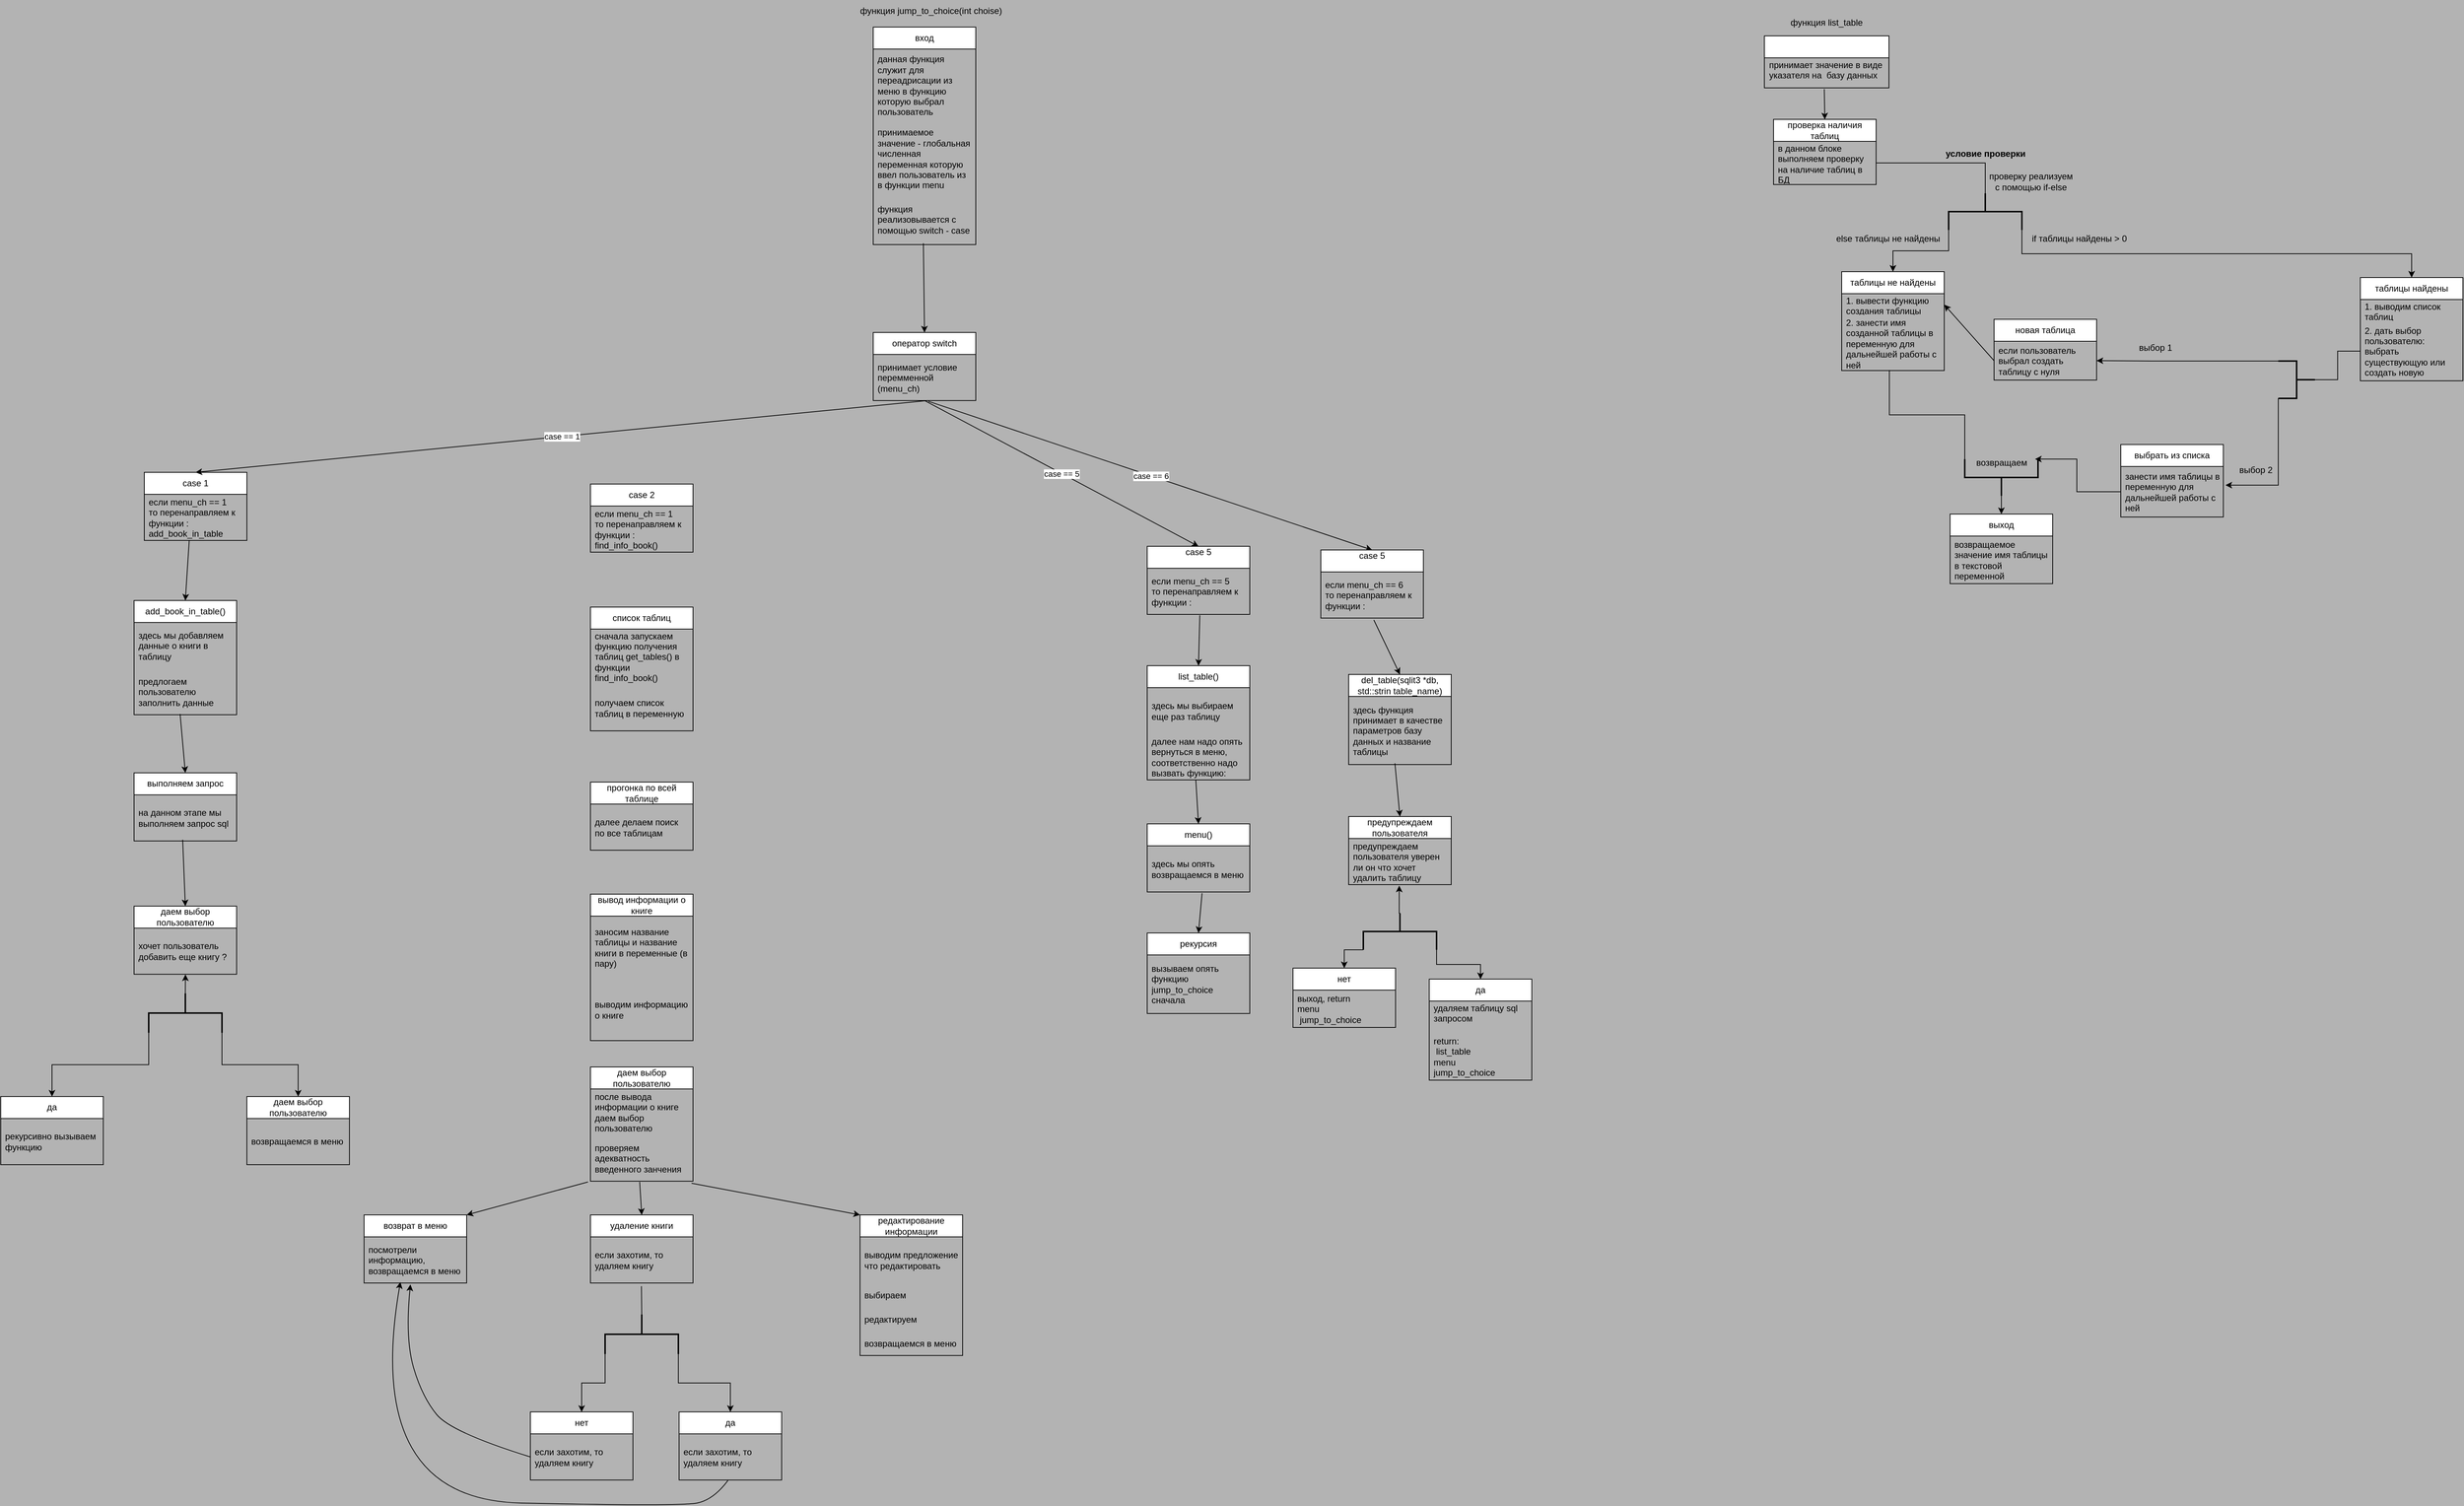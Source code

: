 <mxfile version="24.4.0" type="device">
  <diagram name="Page-1" id="5d7acffa-a066-3a61-03fe-96351882024d">
    <mxGraphModel dx="4193" dy="1455" grid="0" gridSize="10" guides="1" tooltips="1" connect="1" arrows="1" fold="1" page="0" pageScale="1" pageWidth="1100" pageHeight="850" background="#B3B3B3" math="0" shadow="0">
      <root>
        <mxCell id="0" />
        <mxCell id="1" parent="0" />
        <mxCell id="KhB3Vlkd83CNaLOpbNGe-1" value="create_table(sqlite3 *db)" style="swimlane;fontStyle=0;childLayout=stackLayout;horizontal=1;startSize=30;horizontalStack=0;resizeParent=1;resizeParentMax=0;resizeLast=0;collapsible=1;marginBottom=0;whiteSpace=wrap;html=1;strokeColor=#000000;fontColor=#FFFFFF;" parent="1" vertex="1">
          <mxGeometry x="156.5" y="2" width="170" height="71" as="geometry" />
        </mxCell>
        <mxCell id="KhB3Vlkd83CNaLOpbNGe-2" value="принимает значение в виде указателя на&amp;nbsp; базу данных&lt;div&gt;&lt;br&gt;&lt;/div&gt;" style="text;align=left;verticalAlign=middle;spacingLeft=4;spacingRight=4;overflow=hidden;points=[[0,0.5],[1,0.5]];portConstraint=eastwest;rotatable=0;whiteSpace=wrap;html=1;shadow=0;fontColor=#000000;" parent="KhB3Vlkd83CNaLOpbNGe-1" vertex="1">
          <mxGeometry y="30" width="170" height="41" as="geometry" />
        </mxCell>
        <mxCell id="L60N4qDu5yBO_N0uDxby-3" value="функция list_table" style="text;html=1;align=center;verticalAlign=middle;whiteSpace=wrap;rounded=0;fontColor=#000000;" parent="1" vertex="1">
          <mxGeometry x="147" y="-31" width="189" height="30" as="geometry" />
        </mxCell>
        <mxCell id="r_YqrAHaJlJIWSJqDCds-1" value="выход" style="swimlane;fontStyle=0;childLayout=stackLayout;horizontal=1;startSize=30;horizontalStack=0;resizeParent=1;resizeParentMax=0;resizeLast=0;collapsible=1;marginBottom=0;whiteSpace=wrap;html=1;strokeColor=#000000;" parent="1" vertex="1">
          <mxGeometry x="410" y="655" width="140" height="95" as="geometry" />
        </mxCell>
        <mxCell id="r_YqrAHaJlJIWSJqDCds-2" value="возвращаемое значение имя таблицы в текстовой переменной" style="text;align=left;verticalAlign=middle;spacingLeft=4;spacingRight=4;overflow=hidden;points=[[0,0.5],[1,0.5]];portConstraint=eastwest;rotatable=0;whiteSpace=wrap;html=1;fontColor=#000000;" parent="r_YqrAHaJlJIWSJqDCds-1" vertex="1">
          <mxGeometry y="30" width="140" height="65" as="geometry" />
        </mxCell>
        <mxCell id="r_YqrAHaJlJIWSJqDCds-6" value="проверка наличия таблиц" style="swimlane;fontStyle=0;childLayout=stackLayout;horizontal=1;startSize=30;horizontalStack=0;resizeParent=1;resizeParentMax=0;resizeLast=0;collapsible=1;marginBottom=0;whiteSpace=wrap;html=1;strokeColor=#000000;" parent="1" vertex="1">
          <mxGeometry x="169" y="116" width="140" height="89" as="geometry" />
        </mxCell>
        <mxCell id="r_YqrAHaJlJIWSJqDCds-7" value="в данном блоке выполняем проверку на наличие таблиц в БД&lt;div&gt;&lt;br&gt;&lt;div&gt;&lt;br&gt;&lt;/div&gt;&lt;/div&gt;" style="text;align=left;verticalAlign=middle;spacingLeft=4;spacingRight=4;overflow=hidden;points=[[0,0.5],[1,0.5]];portConstraint=eastwest;rotatable=0;whiteSpace=wrap;html=1;fontColor=#000000;" parent="r_YqrAHaJlJIWSJqDCds-6" vertex="1">
          <mxGeometry y="30" width="140" height="59" as="geometry" />
        </mxCell>
        <mxCell id="r_YqrAHaJlJIWSJqDCds-16" style="edgeStyle=orthogonalEdgeStyle;rounded=0;orthogonalLoop=1;jettySize=auto;html=1;exitX=1;exitY=0.5;exitDx=0;exitDy=0;" parent="r_YqrAHaJlJIWSJqDCds-6" source="r_YqrAHaJlJIWSJqDCds-7" target="r_YqrAHaJlJIWSJqDCds-7" edge="1">
          <mxGeometry relative="1" as="geometry" />
        </mxCell>
        <mxCell id="r_YqrAHaJlJIWSJqDCds-9" value="" style="endArrow=classic;html=1;rounded=0;exitX=0.481;exitY=1.041;exitDx=0;exitDy=0;exitPerimeter=0;entryX=0.5;entryY=0;entryDx=0;entryDy=0;strokeColor=#000000;" parent="1" source="KhB3Vlkd83CNaLOpbNGe-2" target="r_YqrAHaJlJIWSJqDCds-6" edge="1">
          <mxGeometry width="50" height="50" relative="1" as="geometry">
            <mxPoint x="322" y="274" as="sourcePoint" />
            <mxPoint x="372" y="224" as="targetPoint" />
          </mxGeometry>
        </mxCell>
        <mxCell id="r_YqrAHaJlJIWSJqDCds-14" style="edgeStyle=orthogonalEdgeStyle;rounded=0;orthogonalLoop=1;jettySize=auto;html=1;exitX=1;exitY=1;exitDx=0;exitDy=0;exitPerimeter=0;entryX=0.5;entryY=0;entryDx=0;entryDy=0;strokeColor=#000000;" parent="1" source="r_YqrAHaJlJIWSJqDCds-10" target="r_YqrAHaJlJIWSJqDCds-12" edge="1">
          <mxGeometry relative="1" as="geometry" />
        </mxCell>
        <mxCell id="r_YqrAHaJlJIWSJqDCds-15" value="" style="edgeStyle=orthogonalEdgeStyle;rounded=0;orthogonalLoop=1;jettySize=auto;html=1;strokeColor=#000000;verticalAlign=middle;endArrow=none;endFill=0;" parent="1" source="r_YqrAHaJlJIWSJqDCds-10" target="r_YqrAHaJlJIWSJqDCds-7" edge="1">
          <mxGeometry relative="1" as="geometry" />
        </mxCell>
        <mxCell id="r_YqrAHaJlJIWSJqDCds-21" style="edgeStyle=orthogonalEdgeStyle;rounded=0;orthogonalLoop=1;jettySize=auto;html=1;exitX=1;exitY=0;exitDx=0;exitDy=0;exitPerimeter=0;entryX=0.5;entryY=0;entryDx=0;entryDy=0;strokeColor=#000000;" parent="1" source="r_YqrAHaJlJIWSJqDCds-10" target="r_YqrAHaJlJIWSJqDCds-19" edge="1">
          <mxGeometry relative="1" as="geometry" />
        </mxCell>
        <mxCell id="r_YqrAHaJlJIWSJqDCds-10" value="" style="strokeWidth=2;html=1;shape=mxgraph.flowchart.annotation_2;align=left;labelPosition=right;pointerEvents=1;rotation=90;strokeColor=#000000;" parent="1" vertex="1">
          <mxGeometry x="433" y="192" width="50" height="100" as="geometry" />
        </mxCell>
        <mxCell id="r_YqrAHaJlJIWSJqDCds-12" value="таблицы не найдены" style="swimlane;fontStyle=0;childLayout=stackLayout;horizontal=1;startSize=30;horizontalStack=0;resizeParent=1;resizeParentMax=0;resizeLast=0;collapsible=1;marginBottom=0;whiteSpace=wrap;html=1;strokeColor=#000000;" parent="1" vertex="1">
          <mxGeometry x="262" y="324" width="140" height="135" as="geometry" />
        </mxCell>
        <mxCell id="r_YqrAHaJlJIWSJqDCds-13" value="1. вывести функцию создания таблицы" style="text;align=left;verticalAlign=middle;spacingLeft=4;spacingRight=4;overflow=hidden;points=[[0,0.5],[1,0.5]];portConstraint=eastwest;rotatable=0;whiteSpace=wrap;html=1;fontColor=#000000;" parent="r_YqrAHaJlJIWSJqDCds-12" vertex="1">
          <mxGeometry y="30" width="140" height="30" as="geometry" />
        </mxCell>
        <mxCell id="r_YqrAHaJlJIWSJqDCds-17" value="2. занести имя созданной таблицы в переменную для дальнейшей работы с ней&lt;div&gt;&lt;br&gt;&lt;/div&gt;" style="text;align=left;verticalAlign=middle;spacingLeft=4;spacingRight=4;overflow=hidden;points=[[0,0.5],[1,0.5]];portConstraint=eastwest;rotatable=0;whiteSpace=wrap;html=1;fontColor=#000000;" parent="r_YqrAHaJlJIWSJqDCds-12" vertex="1">
          <mxGeometry y="60" width="140" height="75" as="geometry" />
        </mxCell>
        <mxCell id="r_YqrAHaJlJIWSJqDCds-18" value="else таблицы не найдены" style="text;html=1;align=center;verticalAlign=middle;resizable=0;points=[];autosize=1;strokeColor=none;fillColor=none;fontColor=#000000;" parent="1" vertex="1">
          <mxGeometry x="245" y="266" width="160" height="26" as="geometry" />
        </mxCell>
        <mxCell id="r_YqrAHaJlJIWSJqDCds-19" value="таблицы найдены" style="swimlane;fontStyle=0;childLayout=stackLayout;horizontal=1;startSize=30;horizontalStack=0;resizeParent=1;resizeParentMax=0;resizeLast=0;collapsible=1;marginBottom=0;whiteSpace=wrap;html=1;strokeColor=#000000;" parent="1" vertex="1">
          <mxGeometry x="970" y="332" width="140" height="141" as="geometry" />
        </mxCell>
        <mxCell id="r_YqrAHaJlJIWSJqDCds-20" value="1. выводим список таблиц" style="text;align=left;verticalAlign=middle;spacingLeft=4;spacingRight=4;overflow=hidden;points=[[0,0.5],[1,0.5]];portConstraint=eastwest;rotatable=0;whiteSpace=wrap;html=1;fontColor=#000000;" parent="r_YqrAHaJlJIWSJqDCds-19" vertex="1">
          <mxGeometry y="30" width="140" height="30" as="geometry" />
        </mxCell>
        <mxCell id="r_YqrAHaJlJIWSJqDCds-24" value="2. дать выбор пользователю:&amp;nbsp; выбрать существующую или создать новую" style="text;align=left;verticalAlign=middle;spacingLeft=4;spacingRight=4;overflow=hidden;points=[[0,0.5],[1,0.5]];portConstraint=eastwest;rotatable=0;whiteSpace=wrap;html=1;fontColor=#000000;" parent="r_YqrAHaJlJIWSJqDCds-19" vertex="1">
          <mxGeometry y="60" width="140" height="81" as="geometry" />
        </mxCell>
        <mxCell id="r_YqrAHaJlJIWSJqDCds-22" value="if таблицы найдены &amp;gt; 0" style="text;html=1;align=center;verticalAlign=middle;resizable=0;points=[];autosize=1;strokeColor=none;fillColor=none;fontColor=#000000;" parent="1" vertex="1">
          <mxGeometry x="512" y="266" width="148" height="26" as="geometry" />
        </mxCell>
        <mxCell id="r_YqrAHaJlJIWSJqDCds-28" style="edgeStyle=orthogonalEdgeStyle;rounded=0;orthogonalLoop=1;jettySize=auto;html=1;exitX=0;exitY=0.5;exitDx=0;exitDy=0;exitPerimeter=0;entryX=0.5;entryY=0;entryDx=0;entryDy=0;strokeColor=#000000;" parent="1" source="r_YqrAHaJlJIWSJqDCds-25" target="r_YqrAHaJlJIWSJqDCds-1" edge="1">
          <mxGeometry relative="1" as="geometry" />
        </mxCell>
        <mxCell id="r_YqrAHaJlJIWSJqDCds-25" value="" style="strokeWidth=2;html=1;shape=mxgraph.flowchart.annotation_2;align=left;labelPosition=right;pointerEvents=1;direction=north;strokeColor=#000000;" parent="1" vertex="1">
          <mxGeometry x="430" y="580" width="100" height="50" as="geometry" />
        </mxCell>
        <mxCell id="r_YqrAHaJlJIWSJqDCds-26" style="edgeStyle=orthogonalEdgeStyle;rounded=0;orthogonalLoop=1;jettySize=auto;html=1;exitX=1;exitY=0;exitDx=0;exitDy=0;exitPerimeter=0;entryX=0.465;entryY=0.991;entryDx=0;entryDy=0;entryPerimeter=0;strokeColor=#000000;endArrow=none;endFill=0;" parent="1" source="r_YqrAHaJlJIWSJqDCds-25" target="r_YqrAHaJlJIWSJqDCds-17" edge="1">
          <mxGeometry relative="1" as="geometry" />
        </mxCell>
        <mxCell id="r_YqrAHaJlJIWSJqDCds-29" value="возвращаем" style="text;html=1;align=center;verticalAlign=middle;resizable=0;points=[];autosize=1;strokeColor=none;fillColor=none;fontColor=#000000;" parent="1" vertex="1">
          <mxGeometry x="436" y="572" width="87" height="26" as="geometry" />
        </mxCell>
        <mxCell id="r_YqrAHaJlJIWSJqDCds-30" value="новая таблица" style="swimlane;fontStyle=0;childLayout=stackLayout;horizontal=1;startSize=30;horizontalStack=0;resizeParent=1;resizeParentMax=0;resizeLast=0;collapsible=1;marginBottom=0;whiteSpace=wrap;html=1;strokeColor=#000000;" parent="1" vertex="1">
          <mxGeometry x="470" y="389" width="140" height="83" as="geometry" />
        </mxCell>
        <mxCell id="r_YqrAHaJlJIWSJqDCds-31" value="если пользователь выбрал создать таблицу с нуля" style="text;align=left;verticalAlign=middle;spacingLeft=4;spacingRight=4;overflow=hidden;points=[[0,0.5],[1,0.5]];portConstraint=eastwest;rotatable=0;whiteSpace=wrap;html=1;fontColor=#000000;" parent="r_YqrAHaJlJIWSJqDCds-30" vertex="1">
          <mxGeometry y="30" width="140" height="53" as="geometry" />
        </mxCell>
        <mxCell id="r_YqrAHaJlJIWSJqDCds-34" value="" style="edgeStyle=none;orthogonalLoop=1;jettySize=auto;html=1;rounded=0;exitX=0;exitY=0.5;exitDx=0;exitDy=0;entryX=1;entryY=0.5;entryDx=0;entryDy=0;strokeColor=#000000;" parent="1" source="r_YqrAHaJlJIWSJqDCds-31" target="r_YqrAHaJlJIWSJqDCds-13" edge="1">
          <mxGeometry width="100" relative="1" as="geometry">
            <mxPoint x="542" y="355" as="sourcePoint" />
            <mxPoint x="410" y="324" as="targetPoint" />
            <Array as="points" />
          </mxGeometry>
        </mxCell>
        <mxCell id="r_YqrAHaJlJIWSJqDCds-35" value="условие проверки" style="text;align=center;fontStyle=1;verticalAlign=middle;spacingLeft=3;spacingRight=3;strokeColor=none;rotatable=0;points=[[0,0.5],[1,0.5]];portConstraint=eastwest;html=1;fontColor=#000000;" parent="1" vertex="1">
          <mxGeometry x="418" y="150" width="80" height="26" as="geometry" />
        </mxCell>
        <mxCell id="r_YqrAHaJlJIWSJqDCds-39" value="проверку реализуем&lt;div&gt;с помощью if-else&lt;/div&gt;" style="text;html=1;align=center;verticalAlign=middle;resizable=0;points=[];autosize=1;strokeColor=none;fillColor=none;fontColor=#000000;" parent="1" vertex="1">
          <mxGeometry x="454" y="180" width="132" height="41" as="geometry" />
        </mxCell>
        <mxCell id="r_YqrAHaJlJIWSJqDCds-41" style="edgeStyle=orthogonalEdgeStyle;rounded=0;orthogonalLoop=1;jettySize=auto;html=1;exitX=0;exitY=0.5;exitDx=0;exitDy=0;exitPerimeter=0;entryX=0;entryY=0.5;entryDx=0;entryDy=0;endArrow=none;endFill=0;strokeColor=#000000;" parent="1" source="r_YqrAHaJlJIWSJqDCds-40" target="r_YqrAHaJlJIWSJqDCds-24" edge="1">
          <mxGeometry relative="1" as="geometry" />
        </mxCell>
        <mxCell id="r_YqrAHaJlJIWSJqDCds-42" style="edgeStyle=orthogonalEdgeStyle;rounded=0;orthogonalLoop=1;jettySize=auto;html=1;exitX=1;exitY=1;exitDx=0;exitDy=0;exitPerimeter=0;entryX=1;entryY=0.5;entryDx=0;entryDy=0;strokeColor=#000000;" parent="1" source="r_YqrAHaJlJIWSJqDCds-40" target="r_YqrAHaJlJIWSJqDCds-31" edge="1">
          <mxGeometry relative="1" as="geometry">
            <Array as="points">
              <mxPoint x="684" y="445" />
            </Array>
          </mxGeometry>
        </mxCell>
        <mxCell id="r_YqrAHaJlJIWSJqDCds-40" value="" style="strokeWidth=2;html=1;shape=mxgraph.flowchart.annotation_2;align=left;labelPosition=right;pointerEvents=1;direction=west;strokeColor=#000000;" parent="1" vertex="1">
          <mxGeometry x="858" y="446" width="50" height="51" as="geometry" />
        </mxCell>
        <mxCell id="r_YqrAHaJlJIWSJqDCds-43" value="выбор 1" style="text;html=1;align=center;verticalAlign=middle;resizable=0;points=[];autosize=1;strokeColor=none;fillColor=none;fontColor=#000000;" parent="1" vertex="1">
          <mxGeometry x="658" y="415" width="63" height="26" as="geometry" />
        </mxCell>
        <mxCell id="r_YqrAHaJlJIWSJqDCds-44" value="выбрать из списка" style="swimlane;fontStyle=0;childLayout=stackLayout;horizontal=1;startSize=30;horizontalStack=0;resizeParent=1;resizeParentMax=0;resizeLast=0;collapsible=1;marginBottom=0;whiteSpace=wrap;html=1;strokeColor=#000000;" parent="1" vertex="1">
          <mxGeometry x="643" y="560" width="140" height="99" as="geometry" />
        </mxCell>
        <mxCell id="r_YqrAHaJlJIWSJqDCds-45" value="&lt;span style=&quot;color: rgba(0, 0, 0, 0); font-family: monospace; font-size: 0px; text-wrap: nowrap;&quot;&gt;%3CmxGraphModel%3E%3Croot%3E%3CmxCell%20id%3D%220%22%2F%3E%3CmxCell%20id%3D%221%22%20parent%3D%220%22%2F%3E%3CmxCell%20id%3D%222%22%20value%3D%22%D0%B2%D1%8B%D1%85%D0%BE%D0%B4%22%20style%3D%22swimlane%3BfontStyle%3D0%3BchildLayout%3DstackLayout%3Bhorizontal%3D1%3BstartSize%3D30%3BhorizontalStack%3D0%3BresizeParent%3D1%3BresizeParentMax%3D0%3BresizeLast%3D0%3Bcollapsible%3D1%3BmarginBottom%3D0%3BwhiteSpace%3Dwrap%3Bhtml%3D1%3BstrokeColor%3D%23000000%3B%22%20vertex%3D%221%22%20parent%3D%221%22%3E%3CmxGeometry%20x%3D%22410%22%20y%3D%22655%22%20width%3D%22140%22%20height%3D%2260%22%20as%3D%22geometry%22%2F%3E%3C%2FmxCell%3E%3CmxCell%20id%3D%223%22%20value%3D%22%D0%B2%D0%BE%D0%B7%D0%B2%D1%80%D0%B0%D1%89%D0%B0%D0%B5%D0%BC%D0%BE%D0%B5%20%D0%B7%D0%BD%D0%B0%D1%87%D0%B5%D0%BD%D0%B8%D0%B5%20%D0%B8%D0%BC%D1%8F%20%D1%82%D0%B0%D0%B1%D0%BB%D0%B8%D1%86%D1%8B%22%20style%3D%22text%3Balign%3Dleft%3BverticalAlign%3Dmiddle%3BspacingLeft%3D4%3BspacingRight%3D4%3Boverflow%3Dhidden%3Bpoints%3D%5B%5B0%2C0.5%5D%2C%5B1%2C0.5%5D%5D%3BportConstraint%3Deastwest%3Brotatable%3D0%3BwhiteSpace%3Dwrap%3Bhtml%3D1%3BfontColor%3D%23000000%3B%22%20vertex%3D%221%22%20parent%3D%222%22%3E%3CmxGeometry%20y%3D%2230%22%20width%3D%22140%22%20height%3D%2230%22%20as%3D%22geometry%22%2F%3E%3C%2FmxCell%3E%3C%2Froot%3E%3C%2FmxGraphModel%3E&lt;/span&gt;&lt;span style=&quot;color: rgba(0, 0, 0, 0); font-family: monospace; font-size: 0px; text-wrap: nowrap;&quot;&gt;%3CmxGraphModel%3E%3Croot%3E%3CmxCell%20id%3D%220%22%2F%3E%3CmxCell%20id%3D%221%22%20parent%3D%220%22%2F%3E%3CmxCell%20id%3D%222%22%20value%3D%22%D0%B2%D1%8B%D1%85%D0%BE%D0%B4%22%20style%3D%22swimlane%3BfontStyle%3D0%3BchildLayout%3DstackLayout%3Bhorizontal%3D1%3BstartSize%3D30%3BhorizontalStack%3D0%3BresizeParent%3D1%3BresizeParentMax%3D0%3BresizeLast%3D0%3Bcollapsible%3D1%3BmarginBottom%3D0%3BwhiteSpace%3Dwrap%3Bhtml%3D1%3BstrokeColor%3D%23000000%3B%22%20vertex%3D%221%22%20parent%3D%221%22%3E%3CmxGeometry%20x%3D%22410%22%20y%3D%22655%22%20width%3D%22140%22%20height%3D%2260%22%20as%3D%22geometry%22%2F%3E%3C%2FmxCell%3E%3CmxCell%20id%3D%223%22%20value%3D%22%D0%B2%D0%BE%D0%B7%D0%B2%D1%80%D0%B0%D1%89%D0%B0%D0%B5%D0%BC%D0%BE%D0%B5%20%D0%B7%D0%BD%D0%B0%D1%87%D0%B5%D0%BD%D0%B8%D0%B5%20%D0%B8%D0%BC%D1%8F%20%D1%82%D0%B0%D0%B1%D0%BB%D0%B8%D1%86%D1%8B%22%20style%3D%22text%3Balign%3Dleft%3BverticalAlign%3Dmiddle%3BspacingLeft%3D4%3BspacingRight%3D4%3Boverflow%3Dhidden%3Bpoints%3D%5B%5B0%2C0.5%5D%2C%5B1%2C0.5%5D%5D%3BportConstraint%3Deastwest%3Brotatable%3D0%3BwhiteSpace%3Dwrap%3Bhtml%3D1%3BfontColor%3D%23000000%3B%22%20vertex%3D%221%22%20parent%3D%222%22%3E%3CmxGeometry%20y%3D%2230%22%20width%3D%22140%22%20height%3D%2230%22%20as%3D%22geometry%22%2F%3E%3C%2FmxCell%3E%3C%2Froot%3E%3C%2FmxGraphModel%&lt;/span&gt;занести имя таблицы в переменную для дальнейшей работы с ней" style="text;align=left;verticalAlign=middle;spacingLeft=4;spacingRight=4;overflow=hidden;points=[[0,0.5],[1,0.5]];portConstraint=eastwest;rotatable=0;whiteSpace=wrap;html=1;fontColor=#000000;" parent="r_YqrAHaJlJIWSJqDCds-44" vertex="1">
          <mxGeometry y="30" width="140" height="69" as="geometry" />
        </mxCell>
        <mxCell id="r_YqrAHaJlJIWSJqDCds-46" style="edgeStyle=orthogonalEdgeStyle;rounded=0;orthogonalLoop=1;jettySize=auto;html=1;exitX=0;exitY=0.5;exitDx=0;exitDy=0;entryX=1.034;entryY=0.305;entryDx=0;entryDy=0;entryPerimeter=0;strokeColor=#000000;" parent="1" source="r_YqrAHaJlJIWSJqDCds-45" target="r_YqrAHaJlJIWSJqDCds-29" edge="1">
          <mxGeometry relative="1" as="geometry" />
        </mxCell>
        <mxCell id="r_YqrAHaJlJIWSJqDCds-47" style="edgeStyle=orthogonalEdgeStyle;rounded=0;orthogonalLoop=1;jettySize=auto;html=1;exitX=1;exitY=0;exitDx=0;exitDy=0;exitPerimeter=0;entryX=1.021;entryY=0.369;entryDx=0;entryDy=0;entryPerimeter=0;strokeColor=#000000;" parent="1" source="r_YqrAHaJlJIWSJqDCds-40" target="r_YqrAHaJlJIWSJqDCds-45" edge="1">
          <mxGeometry relative="1" as="geometry" />
        </mxCell>
        <mxCell id="r_YqrAHaJlJIWSJqDCds-48" value="выбор 2" style="text;html=1;align=center;verticalAlign=middle;resizable=0;points=[];autosize=1;strokeColor=none;fillColor=none;fontColor=#000000;" parent="1" vertex="1">
          <mxGeometry x="795" y="582" width="63" height="26" as="geometry" />
        </mxCell>
        <mxCell id="r_YqrAHaJlJIWSJqDCds-56" value="вход" style="swimlane;fontStyle=0;childLayout=stackLayout;horizontal=1;startSize=30;horizontalStack=0;resizeParent=1;resizeParentMax=0;resizeLast=0;collapsible=1;marginBottom=0;whiteSpace=wrap;html=1;strokeColor=#000000;" parent="1" vertex="1">
          <mxGeometry x="-1060" y="-10" width="140" height="297" as="geometry" />
        </mxCell>
        <mxCell id="r_YqrAHaJlJIWSJqDCds-57" value="данная функция служит для переадрисации из меню в функцию которую выбрал пользователь" style="text;align=left;verticalAlign=middle;spacingLeft=4;spacingRight=4;overflow=hidden;points=[[0,0.5],[1,0.5]];portConstraint=eastwest;rotatable=0;whiteSpace=wrap;html=1;fontColor=#000000;" parent="r_YqrAHaJlJIWSJqDCds-56" vertex="1">
          <mxGeometry y="30" width="140" height="100" as="geometry" />
        </mxCell>
        <mxCell id="r_YqrAHaJlJIWSJqDCds-59" value="принимаемое значение - глобальная численная переменная которую ввел пользователь из в функции menu" style="text;align=left;verticalAlign=middle;spacingLeft=4;spacingRight=4;overflow=hidden;points=[[0,0.5],[1,0.5]];portConstraint=eastwest;rotatable=0;whiteSpace=wrap;html=1;fontColor=#000000;" parent="r_YqrAHaJlJIWSJqDCds-56" vertex="1">
          <mxGeometry y="130" width="140" height="99" as="geometry" />
        </mxCell>
        <mxCell id="r_YqrAHaJlJIWSJqDCds-61" value="функция реализовывается с помощью switch - case" style="text;align=left;verticalAlign=middle;spacingLeft=4;spacingRight=4;overflow=hidden;points=[[0,0.5],[1,0.5]];portConstraint=eastwest;rotatable=0;whiteSpace=wrap;html=1;fontColor=#000000;" parent="r_YqrAHaJlJIWSJqDCds-56" vertex="1">
          <mxGeometry y="229" width="140" height="68" as="geometry" />
        </mxCell>
        <mxCell id="r_YqrAHaJlJIWSJqDCds-58" value="функция jump_to_choice(int choise)" style="text;html=1;align=center;verticalAlign=middle;whiteSpace=wrap;rounded=0;fontColor=#000000;" parent="1" vertex="1">
          <mxGeometry x="-1084.5" y="-47" width="205.5" height="30" as="geometry" />
        </mxCell>
        <mxCell id="r_YqrAHaJlJIWSJqDCds-62" value="оператор switch" style="swimlane;fontStyle=0;childLayout=stackLayout;horizontal=1;startSize=30;horizontalStack=0;resizeParent=1;resizeParentMax=0;resizeLast=0;collapsible=1;marginBottom=0;whiteSpace=wrap;html=1;strokeColor=#000000;" parent="1" vertex="1">
          <mxGeometry x="-1060" y="407" width="140" height="93" as="geometry" />
        </mxCell>
        <mxCell id="r_YqrAHaJlJIWSJqDCds-63" value="принимает условие перемменной (menu_ch)" style="text;align=left;verticalAlign=middle;spacingLeft=4;spacingRight=4;overflow=hidden;points=[[0,0.5],[1,0.5]];portConstraint=eastwest;rotatable=0;whiteSpace=wrap;html=1;fontColor=#000000;" parent="r_YqrAHaJlJIWSJqDCds-62" vertex="1">
          <mxGeometry y="30" width="140" height="63" as="geometry" />
        </mxCell>
        <mxCell id="r_YqrAHaJlJIWSJqDCds-64" value="case 5&lt;div&gt;&lt;br&gt;&lt;/div&gt;" style="swimlane;fontStyle=0;childLayout=stackLayout;horizontal=1;startSize=30;horizontalStack=0;resizeParent=1;resizeParentMax=0;resizeLast=0;collapsible=1;marginBottom=0;whiteSpace=wrap;html=1;strokeColor=#000000;" parent="1" vertex="1">
          <mxGeometry x="-686" y="699" width="140" height="93" as="geometry" />
        </mxCell>
        <mxCell id="r_YqrAHaJlJIWSJqDCds-65" value="если menu_ch == 5&lt;div&gt;то перенаправляем к функции :&lt;/div&gt;" style="text;align=left;verticalAlign=middle;spacingLeft=4;spacingRight=4;overflow=hidden;points=[[0,0.5],[1,0.5]];portConstraint=eastwest;rotatable=0;whiteSpace=wrap;html=1;fontColor=#000000;" parent="r_YqrAHaJlJIWSJqDCds-64" vertex="1">
          <mxGeometry y="30" width="140" height="63" as="geometry" />
        </mxCell>
        <mxCell id="r_YqrAHaJlJIWSJqDCds-66" value="" style="endArrow=classic;html=1;rounded=0;exitX=0.5;exitY=0.998;exitDx=0;exitDy=0;exitPerimeter=0;entryX=0.5;entryY=0;entryDx=0;entryDy=0;strokeColor=#000000;" parent="1" source="r_YqrAHaJlJIWSJqDCds-63" target="r_YqrAHaJlJIWSJqDCds-64" edge="1">
          <mxGeometry relative="1" as="geometry">
            <mxPoint x="-920" y="589" as="sourcePoint" />
            <mxPoint x="-760" y="589" as="targetPoint" />
          </mxGeometry>
        </mxCell>
        <mxCell id="r_YqrAHaJlJIWSJqDCds-67" value="case == 5" style="edgeLabel;resizable=0;html=1;;align=center;verticalAlign=middle;" parent="r_YqrAHaJlJIWSJqDCds-66" connectable="0" vertex="1">
          <mxGeometry relative="1" as="geometry" />
        </mxCell>
        <mxCell id="r_YqrAHaJlJIWSJqDCds-70" value="&lt;div&gt;list_table()&lt;/div&gt;" style="swimlane;fontStyle=0;childLayout=stackLayout;horizontal=1;startSize=30;horizontalStack=0;resizeParent=1;resizeParentMax=0;resizeLast=0;collapsible=1;marginBottom=0;whiteSpace=wrap;html=1;strokeColor=#000000;" parent="1" vertex="1">
          <mxGeometry x="-686" y="862" width="140" height="156" as="geometry" />
        </mxCell>
        <mxCell id="r_YqrAHaJlJIWSJqDCds-71" value="здесь мы выбираем еще раз таблицу" style="text;align=left;verticalAlign=middle;spacingLeft=4;spacingRight=4;overflow=hidden;points=[[0,0.5],[1,0.5]];portConstraint=eastwest;rotatable=0;whiteSpace=wrap;html=1;fontColor=#000000;" parent="r_YqrAHaJlJIWSJqDCds-70" vertex="1">
          <mxGeometry y="30" width="140" height="63" as="geometry" />
        </mxCell>
        <mxCell id="r_YqrAHaJlJIWSJqDCds-72" value="далее нам надо опять вернуться в меню, соответственно надо вызвать функцию:" style="text;align=left;verticalAlign=middle;spacingLeft=4;spacingRight=4;overflow=hidden;points=[[0,0.5],[1,0.5]];portConstraint=eastwest;rotatable=0;whiteSpace=wrap;html=1;fontColor=#000000;" parent="r_YqrAHaJlJIWSJqDCds-70" vertex="1">
          <mxGeometry y="93" width="140" height="63" as="geometry" />
        </mxCell>
        <mxCell id="r_YqrAHaJlJIWSJqDCds-73" value="&lt;div&gt;menu()&lt;/div&gt;" style="swimlane;fontStyle=0;childLayout=stackLayout;horizontal=1;startSize=30;horizontalStack=0;resizeParent=1;resizeParentMax=0;resizeLast=0;collapsible=1;marginBottom=0;whiteSpace=wrap;html=1;strokeColor=#000000;" parent="1" vertex="1">
          <mxGeometry x="-686" y="1078" width="140" height="93" as="geometry" />
        </mxCell>
        <mxCell id="r_YqrAHaJlJIWSJqDCds-74" value="здесь мы опять возвращаемся в меню" style="text;align=left;verticalAlign=middle;spacingLeft=4;spacingRight=4;overflow=hidden;points=[[0,0.5],[1,0.5]];portConstraint=eastwest;rotatable=0;whiteSpace=wrap;html=1;fontColor=#000000;" parent="r_YqrAHaJlJIWSJqDCds-73" vertex="1">
          <mxGeometry y="30" width="140" height="63" as="geometry" />
        </mxCell>
        <mxCell id="r_YqrAHaJlJIWSJqDCds-75" value="" style="edgeStyle=none;orthogonalLoop=1;jettySize=auto;html=1;rounded=0;exitX=0.513;exitY=1.019;exitDx=0;exitDy=0;exitPerimeter=0;entryX=0.5;entryY=0;entryDx=0;entryDy=0;fontColor=#000000;strokeColor=#000000;" parent="1" source="r_YqrAHaJlJIWSJqDCds-65" target="r_YqrAHaJlJIWSJqDCds-70" edge="1">
          <mxGeometry width="100" relative="1" as="geometry">
            <mxPoint x="-521" y="794" as="sourcePoint" />
            <mxPoint x="-421" y="794" as="targetPoint" />
            <Array as="points" />
          </mxGeometry>
        </mxCell>
        <mxCell id="r_YqrAHaJlJIWSJqDCds-77" value="" style="edgeStyle=none;orthogonalLoop=1;jettySize=auto;html=1;rounded=0;exitX=0.474;exitY=1;exitDx=0;exitDy=0;exitPerimeter=0;entryX=0.5;entryY=0;entryDx=0;entryDy=0;fontColor=#000000;strokeColor=#000000;" parent="1" source="r_YqrAHaJlJIWSJqDCds-72" target="r_YqrAHaJlJIWSJqDCds-73" edge="1">
          <mxGeometry width="100" relative="1" as="geometry">
            <mxPoint x="-508" y="1013" as="sourcePoint" />
            <mxPoint x="-510" y="1082" as="targetPoint" />
            <Array as="points" />
          </mxGeometry>
        </mxCell>
        <mxCell id="r_YqrAHaJlJIWSJqDCds-78" value="" style="edgeStyle=none;orthogonalLoop=1;jettySize=auto;html=1;rounded=0;exitX=0.489;exitY=0.975;exitDx=0;exitDy=0;exitPerimeter=0;entryX=0.5;entryY=0;entryDx=0;entryDy=0;fontColor=#000000;strokeColor=#000000;" parent="1" source="r_YqrAHaJlJIWSJqDCds-61" target="r_YqrAHaJlJIWSJqDCds-62" edge="1">
          <mxGeometry width="100" relative="1" as="geometry">
            <mxPoint x="-989" y="305" as="sourcePoint" />
            <mxPoint x="-991" y="374" as="targetPoint" />
            <Array as="points" />
          </mxGeometry>
        </mxCell>
        <mxCell id="r_YqrAHaJlJIWSJqDCds-79" value="рекурсия" style="swimlane;fontStyle=0;childLayout=stackLayout;horizontal=1;startSize=30;horizontalStack=0;resizeParent=1;resizeParentMax=0;resizeLast=0;collapsible=1;marginBottom=0;whiteSpace=wrap;html=1;strokeColor=#000000;" parent="1" vertex="1">
          <mxGeometry x="-686" y="1227" width="140" height="110" as="geometry" />
        </mxCell>
        <mxCell id="r_YqrAHaJlJIWSJqDCds-80" value="вызываем опять функцию jump_to_choice сначала" style="text;align=left;verticalAlign=middle;spacingLeft=4;spacingRight=4;overflow=hidden;points=[[0,0.5],[1,0.5]];portConstraint=eastwest;rotatable=0;whiteSpace=wrap;html=1;fontColor=#000000;" parent="r_YqrAHaJlJIWSJqDCds-79" vertex="1">
          <mxGeometry y="30" width="140" height="80" as="geometry" />
        </mxCell>
        <mxCell id="r_YqrAHaJlJIWSJqDCds-81" value="" style="edgeStyle=none;orthogonalLoop=1;jettySize=auto;html=1;rounded=0;entryX=0.5;entryY=0;entryDx=0;entryDy=0;fontColor=#000000;strokeColor=#000000;exitX=0.535;exitY=1.027;exitDx=0;exitDy=0;exitPerimeter=0;" parent="1" source="r_YqrAHaJlJIWSJqDCds-74" target="r_YqrAHaJlJIWSJqDCds-79" edge="1">
          <mxGeometry width="100" relative="1" as="geometry">
            <mxPoint x="-589" y="1189" as="sourcePoint" />
            <mxPoint x="-585" y="1240" as="targetPoint" />
            <Array as="points" />
          </mxGeometry>
        </mxCell>
        <mxCell id="r_YqrAHaJlJIWSJqDCds-83" value="" style="endArrow=classic;html=1;rounded=0;exitX=0.538;exitY=1.016;exitDx=0;exitDy=0;exitPerimeter=0;entryX=0.5;entryY=0;entryDx=0;entryDy=0;strokeColor=#000000;" parent="1" source="r_YqrAHaJlJIWSJqDCds-63" target="r_YqrAHaJlJIWSJqDCds-86" edge="1">
          <mxGeometry relative="1" as="geometry">
            <mxPoint x="-778" y="480" as="sourcePoint" />
            <mxPoint x="-404" y="679" as="targetPoint" />
          </mxGeometry>
        </mxCell>
        <mxCell id="r_YqrAHaJlJIWSJqDCds-84" value="case == 6" style="edgeLabel;resizable=0;html=1;;align=center;verticalAlign=middle;" parent="r_YqrAHaJlJIWSJqDCds-83" connectable="0" vertex="1">
          <mxGeometry relative="1" as="geometry" />
        </mxCell>
        <mxCell id="r_YqrAHaJlJIWSJqDCds-86" value="case 5&lt;div&gt;&lt;br&gt;&lt;/div&gt;" style="swimlane;fontStyle=0;childLayout=stackLayout;horizontal=1;startSize=30;horizontalStack=0;resizeParent=1;resizeParentMax=0;resizeLast=0;collapsible=1;marginBottom=0;whiteSpace=wrap;html=1;strokeColor=#000000;" parent="1" vertex="1">
          <mxGeometry x="-449" y="704" width="140" height="93" as="geometry" />
        </mxCell>
        <mxCell id="r_YqrAHaJlJIWSJqDCds-87" value="если menu_ch == 6&lt;div&gt;то перенаправляем к функции :&lt;/div&gt;" style="text;align=left;verticalAlign=middle;spacingLeft=4;spacingRight=4;overflow=hidden;points=[[0,0.5],[1,0.5]];portConstraint=eastwest;rotatable=0;whiteSpace=wrap;html=1;fontColor=#000000;" parent="r_YqrAHaJlJIWSJqDCds-86" vertex="1">
          <mxGeometry y="30" width="140" height="63" as="geometry" />
        </mxCell>
        <mxCell id="r_YqrAHaJlJIWSJqDCds-88" value="del_table(sqlit3 *db, std::strin table_name)" style="swimlane;fontStyle=0;childLayout=stackLayout;horizontal=1;startSize=30;horizontalStack=0;resizeParent=1;resizeParentMax=0;resizeLast=0;collapsible=1;marginBottom=0;whiteSpace=wrap;html=1;strokeColor=#000000;" parent="1" vertex="1">
          <mxGeometry x="-411" y="874" width="140" height="123" as="geometry" />
        </mxCell>
        <mxCell id="r_YqrAHaJlJIWSJqDCds-89" value="здесь функция принимает в качестве параметров базу данных и название таблицы" style="text;align=left;verticalAlign=middle;spacingLeft=4;spacingRight=4;overflow=hidden;points=[[0,0.5],[1,0.5]];portConstraint=eastwest;rotatable=0;whiteSpace=wrap;html=1;fontColor=#000000;" parent="r_YqrAHaJlJIWSJqDCds-88" vertex="1">
          <mxGeometry y="30" width="140" height="93" as="geometry" />
        </mxCell>
        <mxCell id="r_YqrAHaJlJIWSJqDCds-90" value="" style="edgeStyle=none;orthogonalLoop=1;jettySize=auto;html=1;rounded=0;exitX=0.517;exitY=1.042;exitDx=0;exitDy=0;exitPerimeter=0;entryX=0.5;entryY=0;entryDx=0;entryDy=0;fontColor=#000000;strokeColor=#000000;" parent="1" source="r_YqrAHaJlJIWSJqDCds-87" target="r_YqrAHaJlJIWSJqDCds-88" edge="1">
          <mxGeometry width="100" relative="1" as="geometry">
            <mxPoint x="-447" y="801" as="sourcePoint" />
            <mxPoint x="-449" y="870" as="targetPoint" />
            <Array as="points" />
          </mxGeometry>
        </mxCell>
        <mxCell id="r_YqrAHaJlJIWSJqDCds-92" value="предупреждаем пользователя" style="swimlane;fontStyle=0;childLayout=stackLayout;horizontal=1;startSize=30;horizontalStack=0;resizeParent=1;resizeParentMax=0;resizeLast=0;collapsible=1;marginBottom=0;whiteSpace=wrap;html=1;strokeColor=#000000;" parent="1" vertex="1">
          <mxGeometry x="-411" y="1068" width="140" height="93" as="geometry" />
        </mxCell>
        <mxCell id="r_YqrAHaJlJIWSJqDCds-93" value="предупреждаем пользователя уверен ли он что хочет удалить таблицу" style="text;align=left;verticalAlign=middle;spacingLeft=4;spacingRight=4;overflow=hidden;points=[[0,0.5],[1,0.5]];portConstraint=eastwest;rotatable=0;whiteSpace=wrap;html=1;fontColor=#000000;" parent="r_YqrAHaJlJIWSJqDCds-92" vertex="1">
          <mxGeometry y="30" width="140" height="63" as="geometry" />
        </mxCell>
        <mxCell id="r_YqrAHaJlJIWSJqDCds-98" style="edgeStyle=orthogonalEdgeStyle;rounded=0;orthogonalLoop=1;jettySize=auto;html=1;exitX=1;exitY=1;exitDx=0;exitDy=0;exitPerimeter=0;entryX=0.5;entryY=0;entryDx=0;entryDy=0;strokeColor=#000000;" parent="1" source="r_YqrAHaJlJIWSJqDCds-94" target="r_YqrAHaJlJIWSJqDCds-96" edge="1">
          <mxGeometry relative="1" as="geometry" />
        </mxCell>
        <mxCell id="OgEDCYrWeMGhhGmiEGIY-4" style="edgeStyle=orthogonalEdgeStyle;rounded=0;orthogonalLoop=1;jettySize=auto;html=1;exitX=1;exitY=0;exitDx=0;exitDy=0;exitPerimeter=0;entryX=0.5;entryY=0;entryDx=0;entryDy=0;strokeColor=#000000;" parent="1" source="r_YqrAHaJlJIWSJqDCds-94" target="OgEDCYrWeMGhhGmiEGIY-2" edge="1">
          <mxGeometry relative="1" as="geometry" />
        </mxCell>
        <mxCell id="r_YqrAHaJlJIWSJqDCds-94" value="" style="strokeWidth=2;html=1;shape=mxgraph.flowchart.annotation_2;align=left;labelPosition=right;pointerEvents=1;rotation=90;strokeColor=#000000;" parent="1" vertex="1">
          <mxGeometry x="-366" y="1175" width="50" height="100" as="geometry" />
        </mxCell>
        <mxCell id="r_YqrAHaJlJIWSJqDCds-95" style="edgeStyle=orthogonalEdgeStyle;rounded=0;orthogonalLoop=1;jettySize=auto;html=1;exitX=0;exitY=0.5;exitDx=0;exitDy=0;exitPerimeter=0;entryX=0.493;entryY=1.021;entryDx=0;entryDy=0;entryPerimeter=0;strokeColor=#000000;" parent="1" source="r_YqrAHaJlJIWSJqDCds-94" target="r_YqrAHaJlJIWSJqDCds-93" edge="1">
          <mxGeometry relative="1" as="geometry" />
        </mxCell>
        <mxCell id="r_YqrAHaJlJIWSJqDCds-96" value="нет" style="swimlane;fontStyle=0;childLayout=stackLayout;horizontal=1;startSize=30;horizontalStack=0;resizeParent=1;resizeParentMax=0;resizeLast=0;collapsible=1;marginBottom=0;whiteSpace=wrap;html=1;strokeColor=#000000;" parent="1" vertex="1">
          <mxGeometry x="-487" y="1275" width="140" height="81" as="geometry" />
        </mxCell>
        <mxCell id="r_YqrAHaJlJIWSJqDCds-97" value="выход, return&lt;div&gt;menu&lt;/div&gt;&lt;div&gt;&amp;nbsp;jump_to_choice&lt;/div&gt;" style="text;align=left;verticalAlign=middle;spacingLeft=4;spacingRight=4;overflow=hidden;points=[[0,0.5],[1,0.5]];portConstraint=eastwest;rotatable=0;whiteSpace=wrap;html=1;fontColor=#000000;" parent="r_YqrAHaJlJIWSJqDCds-96" vertex="1">
          <mxGeometry y="30" width="140" height="51" as="geometry" />
        </mxCell>
        <mxCell id="OgEDCYrWeMGhhGmiEGIY-1" value="" style="edgeStyle=none;orthogonalLoop=1;jettySize=auto;html=1;rounded=0;exitX=0.451;exitY=0.982;exitDx=0;exitDy=0;exitPerimeter=0;entryX=0.5;entryY=0;entryDx=0;entryDy=0;fontColor=#000000;strokeColor=#000000;" parent="1" source="r_YqrAHaJlJIWSJqDCds-89" target="r_YqrAHaJlJIWSJqDCds-92" edge="1">
          <mxGeometry width="100" relative="1" as="geometry">
            <mxPoint x="-347" y="1003" as="sourcePoint" />
            <mxPoint x="-343" y="1063" as="targetPoint" />
            <Array as="points" />
          </mxGeometry>
        </mxCell>
        <mxCell id="OgEDCYrWeMGhhGmiEGIY-2" value="да" style="swimlane;fontStyle=0;childLayout=stackLayout;horizontal=1;startSize=30;horizontalStack=0;resizeParent=1;resizeParentMax=0;resizeLast=0;collapsible=1;marginBottom=0;whiteSpace=wrap;html=1;strokeColor=#000000;" parent="1" vertex="1">
          <mxGeometry x="-301" y="1290" width="140" height="138" as="geometry" />
        </mxCell>
        <mxCell id="OgEDCYrWeMGhhGmiEGIY-3" value="удаляем таблицу sql запросом&lt;div&gt;&lt;br&gt;&lt;/div&gt;" style="text;align=left;verticalAlign=middle;spacingLeft=4;spacingRight=4;overflow=hidden;points=[[0,0.5],[1,0.5]];portConstraint=eastwest;rotatable=0;whiteSpace=wrap;html=1;fontColor=#000000;" parent="OgEDCYrWeMGhhGmiEGIY-2" vertex="1">
          <mxGeometry y="30" width="140" height="43" as="geometry" />
        </mxCell>
        <mxCell id="OgEDCYrWeMGhhGmiEGIY-5" value="return:&lt;div&gt;&amp;nbsp;list_table&lt;div&gt;menu&lt;/div&gt;&lt;/div&gt;&lt;div&gt;jump_to_choice&lt;/div&gt;" style="text;align=left;verticalAlign=middle;spacingLeft=4;spacingRight=4;overflow=hidden;points=[[0,0.5],[1,0.5]];portConstraint=eastwest;rotatable=0;whiteSpace=wrap;html=1;fontColor=#000000;" parent="OgEDCYrWeMGhhGmiEGIY-2" vertex="1">
          <mxGeometry y="73" width="140" height="65" as="geometry" />
        </mxCell>
        <mxCell id="72NkxAhi4clHSfHr1tz3-1" value="case 1" style="swimlane;fontStyle=0;childLayout=stackLayout;horizontal=1;startSize=30;horizontalStack=0;resizeParent=1;resizeParentMax=0;resizeLast=0;collapsible=1;marginBottom=0;whiteSpace=wrap;html=1;strokeColor=#000000;" parent="1" vertex="1">
          <mxGeometry x="-2055" y="598" width="140" height="93" as="geometry" />
        </mxCell>
        <mxCell id="72NkxAhi4clHSfHr1tz3-2" value="если menu_ch == 1&lt;div&gt;то перенаправляем к функции : add_book_in_table&lt;/div&gt;" style="text;align=left;verticalAlign=middle;spacingLeft=4;spacingRight=4;overflow=hidden;points=[[0,0.5],[1,0.5]];portConstraint=eastwest;rotatable=0;whiteSpace=wrap;html=1;fontColor=#000000;" parent="72NkxAhi4clHSfHr1tz3-1" vertex="1">
          <mxGeometry y="30" width="140" height="63" as="geometry" />
        </mxCell>
        <mxCell id="72NkxAhi4clHSfHr1tz3-3" value="" style="endArrow=classic;html=1;rounded=0;entryX=0.5;entryY=0;entryDx=0;entryDy=0;strokeColor=#000000;" parent="1" target="72NkxAhi4clHSfHr1tz3-1" edge="1">
          <mxGeometry relative="1" as="geometry">
            <mxPoint x="-986" y="500" as="sourcePoint" />
            <mxPoint x="-630" y="763" as="targetPoint" />
          </mxGeometry>
        </mxCell>
        <mxCell id="72NkxAhi4clHSfHr1tz3-4" value="case == 1" style="edgeLabel;resizable=0;html=1;;align=center;verticalAlign=middle;" parent="72NkxAhi4clHSfHr1tz3-3" connectable="0" vertex="1">
          <mxGeometry relative="1" as="geometry" />
        </mxCell>
        <mxCell id="72NkxAhi4clHSfHr1tz3-5" value="&lt;div&gt;add_book_in_table()&lt;/div&gt;" style="swimlane;fontStyle=0;childLayout=stackLayout;horizontal=1;startSize=30;horizontalStack=0;resizeParent=1;resizeParentMax=0;resizeLast=0;collapsible=1;marginBottom=0;whiteSpace=wrap;html=1;strokeColor=#000000;" parent="1" vertex="1">
          <mxGeometry x="-2069" y="773" width="140" height="156" as="geometry" />
        </mxCell>
        <mxCell id="72NkxAhi4clHSfHr1tz3-6" value="здесь мы добавляем данные о книги в таблицу" style="text;align=left;verticalAlign=middle;spacingLeft=4;spacingRight=4;overflow=hidden;points=[[0,0.5],[1,0.5]];portConstraint=eastwest;rotatable=0;whiteSpace=wrap;html=1;fontColor=#000000;" parent="72NkxAhi4clHSfHr1tz3-5" vertex="1">
          <mxGeometry y="30" width="140" height="63" as="geometry" />
        </mxCell>
        <mxCell id="72NkxAhi4clHSfHr1tz3-7" value="предлогаем пользователю заполнить данные" style="text;align=left;verticalAlign=middle;spacingLeft=4;spacingRight=4;overflow=hidden;points=[[0,0.5],[1,0.5]];portConstraint=eastwest;rotatable=0;whiteSpace=wrap;html=1;fontColor=#000000;" parent="72NkxAhi4clHSfHr1tz3-5" vertex="1">
          <mxGeometry y="93" width="140" height="63" as="geometry" />
        </mxCell>
        <mxCell id="72NkxAhi4clHSfHr1tz3-8" value="" style="edgeStyle=none;orthogonalLoop=1;jettySize=auto;html=1;rounded=0;exitX=0.438;exitY=1;exitDx=0;exitDy=0;exitPerimeter=0;entryX=0.5;entryY=0;entryDx=0;entryDy=0;fontColor=#000000;strokeColor=#000000;" parent="1" source="72NkxAhi4clHSfHr1tz3-2" target="72NkxAhi4clHSfHr1tz3-5" edge="1">
          <mxGeometry width="100" relative="1" as="geometry">
            <mxPoint x="-1997" y="704" as="sourcePoint" />
            <mxPoint x="-1804" y="705" as="targetPoint" />
            <Array as="points" />
          </mxGeometry>
        </mxCell>
        <mxCell id="72NkxAhi4clHSfHr1tz3-12" value="выполняем запрос" style="swimlane;fontStyle=0;childLayout=stackLayout;horizontal=1;startSize=30;horizontalStack=0;resizeParent=1;resizeParentMax=0;resizeLast=0;collapsible=1;marginBottom=0;whiteSpace=wrap;html=1;strokeColor=#000000;" parent="1" vertex="1">
          <mxGeometry x="-2069" y="1008.38" width="140" height="93" as="geometry" />
        </mxCell>
        <mxCell id="72NkxAhi4clHSfHr1tz3-13" value="на данном этапе мы выполняем запрос sql" style="text;align=left;verticalAlign=middle;spacingLeft=4;spacingRight=4;overflow=hidden;points=[[0,0.5],[1,0.5]];portConstraint=eastwest;rotatable=0;whiteSpace=wrap;html=1;fontColor=#000000;" parent="72NkxAhi4clHSfHr1tz3-12" vertex="1">
          <mxGeometry y="30" width="140" height="63" as="geometry" />
        </mxCell>
        <mxCell id="72NkxAhi4clHSfHr1tz3-14" value="" style="edgeStyle=none;orthogonalLoop=1;jettySize=auto;html=1;rounded=0;exitX=0.449;exitY=0.984;exitDx=0;exitDy=0;exitPerimeter=0;entryX=0.5;entryY=0;entryDx=0;entryDy=0;fontColor=#000000;strokeColor=#000000;" parent="1" source="72NkxAhi4clHSfHr1tz3-7" target="72NkxAhi4clHSfHr1tz3-12" edge="1">
          <mxGeometry width="100" relative="1" as="geometry">
            <mxPoint x="-2000" y="929" as="sourcePoint" />
            <mxPoint x="-2005" y="1011" as="targetPoint" />
            <Array as="points" />
          </mxGeometry>
        </mxCell>
        <mxCell id="72NkxAhi4clHSfHr1tz3-17" value="" style="edgeStyle=none;orthogonalLoop=1;jettySize=auto;html=1;rounded=0;exitX=0.474;exitY=0.974;exitDx=0;exitDy=0;exitPerimeter=0;entryX=0.5;entryY=0;entryDx=0;entryDy=0;fontColor=#000000;strokeColor=#000000;" parent="1" source="72NkxAhi4clHSfHr1tz3-13" target="72NkxAhi4clHSfHr1tz3-19" edge="1">
          <mxGeometry width="100" relative="1" as="geometry">
            <mxPoint x="-1996" y="1106.38" as="sourcePoint" />
            <mxPoint x="-2008" y="1176.88" as="targetPoint" />
            <Array as="points" />
          </mxGeometry>
        </mxCell>
        <mxCell id="72NkxAhi4clHSfHr1tz3-19" value="даем выбор пользователю" style="swimlane;fontStyle=0;childLayout=stackLayout;horizontal=1;startSize=30;horizontalStack=0;resizeParent=1;resizeParentMax=0;resizeLast=0;collapsible=1;marginBottom=0;whiteSpace=wrap;html=1;strokeColor=#000000;" parent="1" vertex="1">
          <mxGeometry x="-2069" y="1190.38" width="140" height="93" as="geometry" />
        </mxCell>
        <mxCell id="72NkxAhi4clHSfHr1tz3-20" value="хочет пользователь добавить еще книгу ?" style="text;align=left;verticalAlign=middle;spacingLeft=4;spacingRight=4;overflow=hidden;points=[[0,0.5],[1,0.5]];portConstraint=eastwest;rotatable=0;whiteSpace=wrap;html=1;fontColor=#000000;" parent="72NkxAhi4clHSfHr1tz3-19" vertex="1">
          <mxGeometry y="30" width="140" height="63" as="geometry" />
        </mxCell>
        <mxCell id="72NkxAhi4clHSfHr1tz3-21" value="да" style="swimlane;fontStyle=0;childLayout=stackLayout;horizontal=1;startSize=30;horizontalStack=0;resizeParent=1;resizeParentMax=0;resizeLast=0;collapsible=1;marginBottom=0;whiteSpace=wrap;html=1;strokeColor=#000000;" parent="1" vertex="1">
          <mxGeometry x="-2251" y="1450.38" width="140" height="93" as="geometry" />
        </mxCell>
        <mxCell id="72NkxAhi4clHSfHr1tz3-22" value="рекурсивно вызываем функцию" style="text;align=left;verticalAlign=middle;spacingLeft=4;spacingRight=4;overflow=hidden;points=[[0,0.5],[1,0.5]];portConstraint=eastwest;rotatable=0;whiteSpace=wrap;html=1;fontColor=#000000;" parent="72NkxAhi4clHSfHr1tz3-21" vertex="1">
          <mxGeometry y="30" width="140" height="63" as="geometry" />
        </mxCell>
        <mxCell id="72NkxAhi4clHSfHr1tz3-23" value="даем выбор пользователю" style="swimlane;fontStyle=0;childLayout=stackLayout;horizontal=1;startSize=30;horizontalStack=0;resizeParent=1;resizeParentMax=0;resizeLast=0;collapsible=1;marginBottom=0;whiteSpace=wrap;html=1;strokeColor=#000000;" parent="1" vertex="1">
          <mxGeometry x="-1915" y="1450.38" width="140" height="93" as="geometry" />
        </mxCell>
        <mxCell id="72NkxAhi4clHSfHr1tz3-24" value="возвращаемся в меню" style="text;align=left;verticalAlign=middle;spacingLeft=4;spacingRight=4;overflow=hidden;points=[[0,0.5],[1,0.5]];portConstraint=eastwest;rotatable=0;whiteSpace=wrap;html=1;fontColor=#000000;" parent="72NkxAhi4clHSfHr1tz3-23" vertex="1">
          <mxGeometry y="30" width="140" height="63" as="geometry" />
        </mxCell>
        <mxCell id="72NkxAhi4clHSfHr1tz3-28" style="edgeStyle=orthogonalEdgeStyle;rounded=0;orthogonalLoop=1;jettySize=auto;html=1;exitX=1;exitY=1;exitDx=0;exitDy=0;exitPerimeter=0;entryX=0.5;entryY=0;entryDx=0;entryDy=0;strokeColor=#000000;" parent="1" source="72NkxAhi4clHSfHr1tz3-27" target="72NkxAhi4clHSfHr1tz3-21" edge="1">
          <mxGeometry relative="1" as="geometry" />
        </mxCell>
        <mxCell id="72NkxAhi4clHSfHr1tz3-29" style="edgeStyle=orthogonalEdgeStyle;rounded=0;orthogonalLoop=1;jettySize=auto;html=1;exitX=1;exitY=0;exitDx=0;exitDy=0;exitPerimeter=0;entryX=0.5;entryY=0;entryDx=0;entryDy=0;strokeColor=#000000;" parent="1" source="72NkxAhi4clHSfHr1tz3-27" target="72NkxAhi4clHSfHr1tz3-23" edge="1">
          <mxGeometry relative="1" as="geometry" />
        </mxCell>
        <mxCell id="72NkxAhi4clHSfHr1tz3-27" value="" style="strokeWidth=2;html=1;shape=mxgraph.flowchart.annotation_2;align=left;labelPosition=right;pointerEvents=1;rotation=90;strokeColor=#000000;" parent="1" vertex="1">
          <mxGeometry x="-2026" y="1286.38" width="54" height="100" as="geometry" />
        </mxCell>
        <mxCell id="72NkxAhi4clHSfHr1tz3-30" style="edgeStyle=orthogonalEdgeStyle;rounded=0;orthogonalLoop=1;jettySize=auto;html=1;exitX=0;exitY=0.5;exitDx=0;exitDy=0;exitPerimeter=0;entryX=0.501;entryY=1.004;entryDx=0;entryDy=0;entryPerimeter=0;strokeColor=#000000;" parent="1" source="72NkxAhi4clHSfHr1tz3-27" target="72NkxAhi4clHSfHr1tz3-20" edge="1">
          <mxGeometry relative="1" as="geometry" />
        </mxCell>
        <mxCell id="3lVLCPDyeFzmnPJjen9y-1" value="case 2" style="swimlane;fontStyle=0;childLayout=stackLayout;horizontal=1;startSize=30;horizontalStack=0;resizeParent=1;resizeParentMax=0;resizeLast=0;collapsible=1;marginBottom=0;whiteSpace=wrap;html=1;strokeColor=#000000;" vertex="1" parent="1">
          <mxGeometry x="-1446" y="614" width="140" height="93" as="geometry" />
        </mxCell>
        <mxCell id="3lVLCPDyeFzmnPJjen9y-2" value="если menu_ch == 1&lt;div&gt;то перенаправляем к функции :&amp;nbsp;&lt;/div&gt;&lt;div&gt;find_info_book()&lt;/div&gt;" style="text;align=left;verticalAlign=middle;spacingLeft=4;spacingRight=4;overflow=hidden;points=[[0,0.5],[1,0.5]];portConstraint=eastwest;rotatable=0;whiteSpace=wrap;html=1;fontColor=#000000;" vertex="1" parent="3lVLCPDyeFzmnPJjen9y-1">
          <mxGeometry y="30" width="140" height="63" as="geometry" />
        </mxCell>
        <mxCell id="3lVLCPDyeFzmnPJjen9y-3" value="список таблиц" style="swimlane;fontStyle=0;childLayout=stackLayout;horizontal=1;startSize=30;horizontalStack=0;resizeParent=1;resizeParentMax=0;resizeLast=0;collapsible=1;marginBottom=0;whiteSpace=wrap;html=1;strokeColor=#000000;" vertex="1" parent="1">
          <mxGeometry x="-1446" y="782" width="140" height="169" as="geometry" />
        </mxCell>
        <mxCell id="3lVLCPDyeFzmnPJjen9y-4" value="сначала запускаем функцию получения таблиц get_tables() в функции find_info_book()" style="text;align=left;verticalAlign=middle;spacingLeft=4;spacingRight=4;overflow=hidden;points=[[0,0.5],[1,0.5]];portConstraint=eastwest;rotatable=0;whiteSpace=wrap;html=1;fontColor=#000000;" vertex="1" parent="3lVLCPDyeFzmnPJjen9y-3">
          <mxGeometry y="30" width="140" height="76" as="geometry" />
        </mxCell>
        <mxCell id="3lVLCPDyeFzmnPJjen9y-6" value="получаем список таблиц в переменную" style="text;align=left;verticalAlign=middle;spacingLeft=4;spacingRight=4;overflow=hidden;points=[[0,0.5],[1,0.5]];portConstraint=eastwest;rotatable=0;whiteSpace=wrap;html=1;fontColor=#000000;" vertex="1" parent="3lVLCPDyeFzmnPJjen9y-3">
          <mxGeometry y="106" width="140" height="63" as="geometry" />
        </mxCell>
        <mxCell id="3lVLCPDyeFzmnPJjen9y-7" value="прогонка по всей таблице" style="swimlane;fontStyle=0;childLayout=stackLayout;horizontal=1;startSize=30;horizontalStack=0;resizeParent=1;resizeParentMax=0;resizeLast=0;collapsible=1;marginBottom=0;whiteSpace=wrap;html=1;strokeColor=#000000;" vertex="1" parent="1">
          <mxGeometry x="-1446" y="1021" width="140" height="93" as="geometry" />
        </mxCell>
        <mxCell id="3lVLCPDyeFzmnPJjen9y-8" value="далее делаем поиск по все таблицам" style="text;align=left;verticalAlign=middle;spacingLeft=4;spacingRight=4;overflow=hidden;points=[[0,0.5],[1,0.5]];portConstraint=eastwest;rotatable=0;whiteSpace=wrap;html=1;fontColor=#000000;" vertex="1" parent="3lVLCPDyeFzmnPJjen9y-7">
          <mxGeometry y="30" width="140" height="63" as="geometry" />
        </mxCell>
        <mxCell id="3lVLCPDyeFzmnPJjen9y-9" value="вывод информации о книге" style="swimlane;fontStyle=0;childLayout=stackLayout;horizontal=1;startSize=30;horizontalStack=0;resizeParent=1;resizeParentMax=0;resizeLast=0;collapsible=1;marginBottom=0;whiteSpace=wrap;html=1;strokeColor=#000000;" vertex="1" parent="1">
          <mxGeometry x="-1446" y="1174" width="140" height="200" as="geometry" />
        </mxCell>
        <mxCell id="3lVLCPDyeFzmnPJjen9y-10" value="заносим название таблицы и название книги в переменные (в пару)" style="text;align=left;verticalAlign=middle;spacingLeft=4;spacingRight=4;overflow=hidden;points=[[0,0.5],[1,0.5]];portConstraint=eastwest;rotatable=0;whiteSpace=wrap;html=1;fontColor=#000000;" vertex="1" parent="3lVLCPDyeFzmnPJjen9y-9">
          <mxGeometry y="30" width="140" height="85" as="geometry" />
        </mxCell>
        <mxCell id="3lVLCPDyeFzmnPJjen9y-13" value="выводим информацию о книге" style="text;align=left;verticalAlign=middle;spacingLeft=4;spacingRight=4;overflow=hidden;points=[[0,0.5],[1,0.5]];portConstraint=eastwest;rotatable=0;whiteSpace=wrap;html=1;fontColor=#000000;" vertex="1" parent="3lVLCPDyeFzmnPJjen9y-9">
          <mxGeometry y="115" width="140" height="85" as="geometry" />
        </mxCell>
        <mxCell id="3lVLCPDyeFzmnPJjen9y-14" value="даем выбор пользователю" style="swimlane;fontStyle=0;childLayout=stackLayout;horizontal=1;startSize=30;horizontalStack=0;resizeParent=1;resizeParentMax=0;resizeLast=0;collapsible=1;marginBottom=0;whiteSpace=wrap;html=1;strokeColor=#000000;" vertex="1" parent="1">
          <mxGeometry x="-1446" y="1410" width="140" height="156" as="geometry" />
        </mxCell>
        <mxCell id="3lVLCPDyeFzmnPJjen9y-15" value="после вывода информации о книге даем выбор пользователю" style="text;align=left;verticalAlign=middle;spacingLeft=4;spacingRight=4;overflow=hidden;points=[[0,0.5],[1,0.5]];portConstraint=eastwest;rotatable=0;whiteSpace=wrap;html=1;fontColor=#000000;" vertex="1" parent="3lVLCPDyeFzmnPJjen9y-14">
          <mxGeometry y="30" width="140" height="63" as="geometry" />
        </mxCell>
        <mxCell id="3lVLCPDyeFzmnPJjen9y-31" value="проверяем адекватность введенного занчения" style="text;align=left;verticalAlign=middle;spacingLeft=4;spacingRight=4;overflow=hidden;points=[[0,0.5],[1,0.5]];portConstraint=eastwest;rotatable=0;whiteSpace=wrap;html=1;fontColor=#000000;" vertex="1" parent="3lVLCPDyeFzmnPJjen9y-14">
          <mxGeometry y="93" width="140" height="63" as="geometry" />
        </mxCell>
        <mxCell id="3lVLCPDyeFzmnPJjen9y-16" value="возврат в меню" style="swimlane;fontStyle=0;childLayout=stackLayout;horizontal=1;startSize=30;horizontalStack=0;resizeParent=1;resizeParentMax=0;resizeLast=0;collapsible=1;marginBottom=0;whiteSpace=wrap;html=1;strokeColor=#000000;" vertex="1" parent="1">
          <mxGeometry x="-1755" y="1612" width="140" height="93" as="geometry" />
        </mxCell>
        <mxCell id="3lVLCPDyeFzmnPJjen9y-17" value="посмотрели информацию, возвращаемся в меню" style="text;align=left;verticalAlign=middle;spacingLeft=4;spacingRight=4;overflow=hidden;points=[[0,0.5],[1,0.5]];portConstraint=eastwest;rotatable=0;whiteSpace=wrap;html=1;fontColor=#000000;" vertex="1" parent="3lVLCPDyeFzmnPJjen9y-16">
          <mxGeometry y="30" width="140" height="63" as="geometry" />
        </mxCell>
        <mxCell id="3lVLCPDyeFzmnPJjen9y-18" value="удаление книги" style="swimlane;fontStyle=0;childLayout=stackLayout;horizontal=1;startSize=30;horizontalStack=0;resizeParent=1;resizeParentMax=0;resizeLast=0;collapsible=1;marginBottom=0;whiteSpace=wrap;html=1;strokeColor=#000000;" vertex="1" parent="1">
          <mxGeometry x="-1446" y="1612" width="140" height="93" as="geometry" />
        </mxCell>
        <mxCell id="3lVLCPDyeFzmnPJjen9y-19" value="если захотим, то удаляем книгу" style="text;align=left;verticalAlign=middle;spacingLeft=4;spacingRight=4;overflow=hidden;points=[[0,0.5],[1,0.5]];portConstraint=eastwest;rotatable=0;whiteSpace=wrap;html=1;fontColor=#000000;" vertex="1" parent="3lVLCPDyeFzmnPJjen9y-18">
          <mxGeometry y="30" width="140" height="63" as="geometry" />
        </mxCell>
        <mxCell id="3lVLCPDyeFzmnPJjen9y-27" style="edgeStyle=orthogonalEdgeStyle;rounded=0;orthogonalLoop=1;jettySize=auto;html=1;exitX=1;exitY=1;exitDx=0;exitDy=0;exitPerimeter=0;entryX=0.5;entryY=0;entryDx=0;entryDy=0;strokeColor=#000000;" edge="1" parent="1" source="3lVLCPDyeFzmnPJjen9y-20" target="3lVLCPDyeFzmnPJjen9y-23">
          <mxGeometry relative="1" as="geometry" />
        </mxCell>
        <mxCell id="3lVLCPDyeFzmnPJjen9y-28" style="edgeStyle=orthogonalEdgeStyle;rounded=0;orthogonalLoop=1;jettySize=auto;html=1;exitX=1;exitY=0;exitDx=0;exitDy=0;exitPerimeter=0;entryX=0.5;entryY=0;entryDx=0;entryDy=0;strokeColor=#000000;" edge="1" parent="1" source="3lVLCPDyeFzmnPJjen9y-20" target="3lVLCPDyeFzmnPJjen9y-25">
          <mxGeometry relative="1" as="geometry" />
        </mxCell>
        <mxCell id="3lVLCPDyeFzmnPJjen9y-20" value="" style="strokeWidth=2;html=1;shape=mxgraph.flowchart.annotation_2;align=left;labelPosition=right;pointerEvents=1;rotation=90;strokeColor=#000000;" vertex="1" parent="1">
          <mxGeometry x="-1403" y="1725" width="54" height="100" as="geometry" />
        </mxCell>
        <mxCell id="3lVLCPDyeFzmnPJjen9y-22" style="edgeStyle=orthogonalEdgeStyle;rounded=0;orthogonalLoop=1;jettySize=auto;html=1;exitX=0;exitY=0.5;exitDx=0;exitDy=0;exitPerimeter=0;entryX=0.497;entryY=1.069;entryDx=0;entryDy=0;entryPerimeter=0;strokeColor=#000000;endArrow=none;endFill=0;" edge="1" parent="1" source="3lVLCPDyeFzmnPJjen9y-20" target="3lVLCPDyeFzmnPJjen9y-19">
          <mxGeometry relative="1" as="geometry" />
        </mxCell>
        <mxCell id="3lVLCPDyeFzmnPJjen9y-23" value="нет" style="swimlane;fontStyle=0;childLayout=stackLayout;horizontal=1;startSize=30;horizontalStack=0;resizeParent=1;resizeParentMax=0;resizeLast=0;collapsible=1;marginBottom=0;whiteSpace=wrap;html=1;strokeColor=#000000;" vertex="1" parent="1">
          <mxGeometry x="-1528" y="1881" width="140" height="93" as="geometry" />
        </mxCell>
        <mxCell id="3lVLCPDyeFzmnPJjen9y-24" value="если захотим, то удаляем книгу" style="text;align=left;verticalAlign=middle;spacingLeft=4;spacingRight=4;overflow=hidden;points=[[0,0.5],[1,0.5]];portConstraint=eastwest;rotatable=0;whiteSpace=wrap;html=1;fontColor=#000000;" vertex="1" parent="3lVLCPDyeFzmnPJjen9y-23">
          <mxGeometry y="30" width="140" height="63" as="geometry" />
        </mxCell>
        <mxCell id="3lVLCPDyeFzmnPJjen9y-25" value="да" style="swimlane;fontStyle=0;childLayout=stackLayout;horizontal=1;startSize=30;horizontalStack=0;resizeParent=1;resizeParentMax=0;resizeLast=0;collapsible=1;marginBottom=0;whiteSpace=wrap;html=1;strokeColor=#000000;" vertex="1" parent="1">
          <mxGeometry x="-1325" y="1881" width="140" height="93" as="geometry" />
        </mxCell>
        <mxCell id="3lVLCPDyeFzmnPJjen9y-26" value="если захотим, то удаляем книгу" style="text;align=left;verticalAlign=middle;spacingLeft=4;spacingRight=4;overflow=hidden;points=[[0,0.5],[1,0.5]];portConstraint=eastwest;rotatable=0;whiteSpace=wrap;html=1;fontColor=#000000;" vertex="1" parent="3lVLCPDyeFzmnPJjen9y-25">
          <mxGeometry y="30" width="140" height="63" as="geometry" />
        </mxCell>
        <mxCell id="3lVLCPDyeFzmnPJjen9y-30" value="" style="curved=1;endArrow=classic;html=1;rounded=0;exitX=0;exitY=0.5;exitDx=0;exitDy=0;entryX=0.452;entryY=1.032;entryDx=0;entryDy=0;entryPerimeter=0;strokeColor=#000000;" edge="1" parent="1" source="3lVLCPDyeFzmnPJjen9y-24" target="3lVLCPDyeFzmnPJjen9y-17">
          <mxGeometry width="50" height="50" relative="1" as="geometry">
            <mxPoint x="-1693" y="1924" as="sourcePoint" />
            <mxPoint x="-1643" y="1874" as="targetPoint" />
            <Array as="points">
              <mxPoint x="-1636" y="1909" />
              <mxPoint x="-1676" y="1860" />
              <mxPoint x="-1699" y="1781" />
            </Array>
          </mxGeometry>
        </mxCell>
        <mxCell id="3lVLCPDyeFzmnPJjen9y-32" value="" style="endArrow=classic;html=1;rounded=0;exitX=-0.024;exitY=1.016;exitDx=0;exitDy=0;exitPerimeter=0;entryX=1;entryY=0;entryDx=0;entryDy=0;strokeColor=#000000;" edge="1" parent="1" source="3lVLCPDyeFzmnPJjen9y-31" target="3lVLCPDyeFzmnPJjen9y-16">
          <mxGeometry width="50" height="50" relative="1" as="geometry">
            <mxPoint x="-1288" y="1540" as="sourcePoint" />
            <mxPoint x="-1238" y="1490" as="targetPoint" />
          </mxGeometry>
        </mxCell>
        <mxCell id="3lVLCPDyeFzmnPJjen9y-33" value="" style="endArrow=classic;html=1;rounded=0;exitX=0.48;exitY=1.016;exitDx=0;exitDy=0;exitPerimeter=0;entryX=0.5;entryY=0;entryDx=0;entryDy=0;strokeColor=#000000;" edge="1" parent="1" source="3lVLCPDyeFzmnPJjen9y-31" target="3lVLCPDyeFzmnPJjen9y-18">
          <mxGeometry width="50" height="50" relative="1" as="geometry">
            <mxPoint x="-1439" y="1577" as="sourcePoint" />
            <mxPoint x="-1605" y="1622" as="targetPoint" />
          </mxGeometry>
        </mxCell>
        <mxCell id="3lVLCPDyeFzmnPJjen9y-34" value="" style="curved=1;endArrow=classic;html=1;rounded=0;exitX=0.476;exitY=1.011;exitDx=0;exitDy=0;exitPerimeter=0;entryX=0.354;entryY=0.98;entryDx=0;entryDy=0;entryPerimeter=0;strokeColor=#000000;" edge="1" parent="1" source="3lVLCPDyeFzmnPJjen9y-26" target="3lVLCPDyeFzmnPJjen9y-17">
          <mxGeometry width="50" height="50" relative="1" as="geometry">
            <mxPoint x="-1323" y="2043" as="sourcePoint" />
            <mxPoint x="-1273" y="1993" as="targetPoint" />
            <Array as="points">
              <mxPoint x="-1278" y="2001" />
              <mxPoint x="-1323" y="2010" />
              <mxPoint x="-1757" y="2001" />
            </Array>
          </mxGeometry>
        </mxCell>
        <mxCell id="3lVLCPDyeFzmnPJjen9y-35" value="редактирование информации" style="swimlane;fontStyle=0;childLayout=stackLayout;horizontal=1;startSize=30;horizontalStack=0;resizeParent=1;resizeParentMax=0;resizeLast=0;collapsible=1;marginBottom=0;whiteSpace=wrap;html=1;strokeColor=#000000;" vertex="1" parent="1">
          <mxGeometry x="-1078" y="1612" width="140" height="192" as="geometry" />
        </mxCell>
        <mxCell id="3lVLCPDyeFzmnPJjen9y-36" value="выводим предложение что редактировать" style="text;align=left;verticalAlign=middle;spacingLeft=4;spacingRight=4;overflow=hidden;points=[[0,0.5],[1,0.5]];portConstraint=eastwest;rotatable=0;whiteSpace=wrap;html=1;fontColor=#000000;" vertex="1" parent="3lVLCPDyeFzmnPJjen9y-35">
          <mxGeometry y="30" width="140" height="63" as="geometry" />
        </mxCell>
        <mxCell id="3lVLCPDyeFzmnPJjen9y-42" value="выбираем" style="text;align=left;verticalAlign=middle;spacingLeft=4;spacingRight=4;overflow=hidden;points=[[0,0.5],[1,0.5]];portConstraint=eastwest;rotatable=0;whiteSpace=wrap;html=1;fontColor=#000000;" vertex="1" parent="3lVLCPDyeFzmnPJjen9y-35">
          <mxGeometry y="93" width="140" height="33" as="geometry" />
        </mxCell>
        <mxCell id="3lVLCPDyeFzmnPJjen9y-43" value="редактируем" style="text;align=left;verticalAlign=middle;spacingLeft=4;spacingRight=4;overflow=hidden;points=[[0,0.5],[1,0.5]];portConstraint=eastwest;rotatable=0;whiteSpace=wrap;html=1;fontColor=#000000;" vertex="1" parent="3lVLCPDyeFzmnPJjen9y-35">
          <mxGeometry y="126" width="140" height="33" as="geometry" />
        </mxCell>
        <mxCell id="3lVLCPDyeFzmnPJjen9y-44" value="возвращаемся в меню" style="text;align=left;verticalAlign=middle;spacingLeft=4;spacingRight=4;overflow=hidden;points=[[0,0.5],[1,0.5]];portConstraint=eastwest;rotatable=0;whiteSpace=wrap;html=1;fontColor=#000000;" vertex="1" parent="3lVLCPDyeFzmnPJjen9y-35">
          <mxGeometry y="159" width="140" height="33" as="geometry" />
        </mxCell>
        <mxCell id="3lVLCPDyeFzmnPJjen9y-40" value="" style="endArrow=classic;html=1;rounded=0;exitX=0.986;exitY=1.044;exitDx=0;exitDy=0;exitPerimeter=0;entryX=0;entryY=0;entryDx=0;entryDy=0;strokeColor=#000000;" edge="1" parent="1" source="3lVLCPDyeFzmnPJjen9y-31" target="3lVLCPDyeFzmnPJjen9y-35">
          <mxGeometry width="50" height="50" relative="1" as="geometry">
            <mxPoint x="-1118" y="1616" as="sourcePoint" />
            <mxPoint x="-1284" y="1661" as="targetPoint" />
          </mxGeometry>
        </mxCell>
      </root>
    </mxGraphModel>
  </diagram>
</mxfile>
